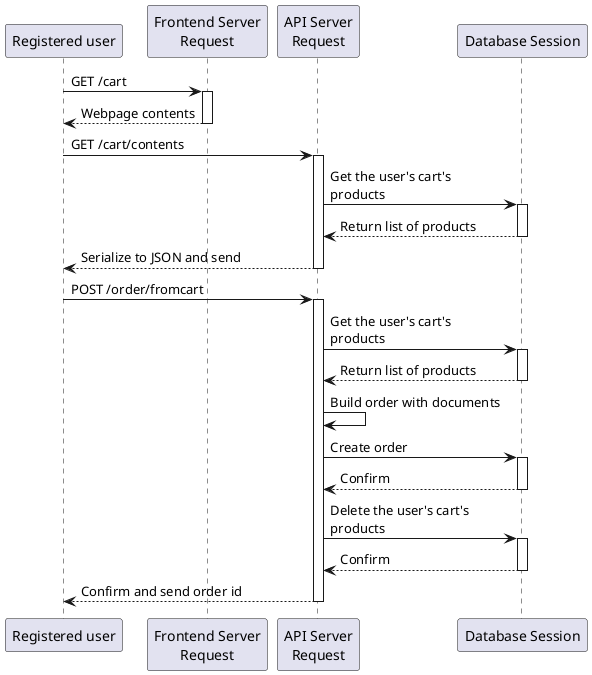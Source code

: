@startuml sequence1

participant "Registered user" as user
participant "Frontend Server\nRequest" as fe
participant "API Server\nRequest" as api
participant "Database Session" as db

user -> fe : GET /cart
activate fe
user <-- fe : Webpage contents
deactivate fe
user -> api : GET /cart/contents
activate api
api -> db : Get the user's cart's\nproducts
activate db
api <-- db : Return list of products
deactivate db
user <-- api : Serialize to JSON and send
deactivate api
user -> api : POST /order/fromcart
activate api
api -> db : Get the user's cart's\nproducts
activate db
api <-- db : Return list of products
deactivate db
api -> api : Build order with documents
api -> db : Create order
activate db
api <-- db : Confirm
deactivate db
api -> db : Delete the user's cart's\nproducts
activate db
api <-- db : Confirm
deactivate db
user <-- api : Confirm and send order id
deactivate api

@enduml

@startuml state1
hide empty description

[*] --> Initiated
Initiated --> Preparing : notified warehouse
Initiated --> Cancelled : user-cancelled
Preparing --> Sent : prepared
Preparing --> Cancelled : user-cancelled
Sent --> Delivered : reached\ndestination
Sent --> Lost : failed to\ndeliver
Lost --> Preparing : not found
Lost --> Sent : found
Delivered --> [*]
Cancelled --> [*]

@enduml

@startuml state2
hide empty description

[*] --> Initiated
Initiated --> PreparingForLocal : notified providers
Initiated --> Cancelled : user-cancelled
PreparingForLocal --> SentToLocal : prepared
PreparingForLocal --> Cancelled : user-cancelled
SentToLocal --> DeliveredToLocal : reached\ndestination
SentToLocal --> Lost : failed to\ndeliver
Lost --> PreparingForLocal : not found
Lost --> SentToLocal : found
DeliveredToLocal --> PreparingLocally : received
PreparingLocally --> SentToUser : prepared
SentToUser --> DeliveredToUser : reached\ndestination
SentToUser --> LostLocally : failed to\ndeliver
LostLocally --> PreparingLocally : not found
LostLocally --> SentToUser : found
DeliveredToUser --> [*]
Cancelled --> [*]

@enduml